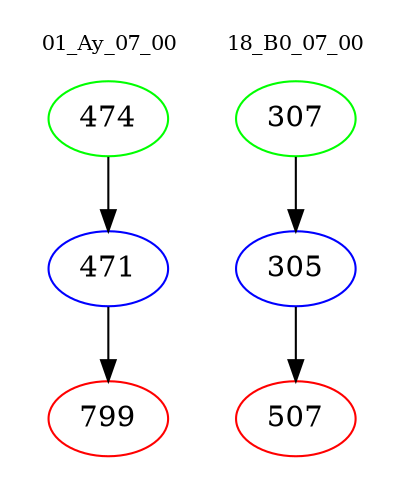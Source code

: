 digraph{
subgraph cluster_0 {
color = white
label = "01_Ay_07_00";
fontsize=10;
T0_474 [label="474", color="green"]
T0_474 -> T0_471 [color="black"]
T0_471 [label="471", color="blue"]
T0_471 -> T0_799 [color="black"]
T0_799 [label="799", color="red"]
}
subgraph cluster_1 {
color = white
label = "18_B0_07_00";
fontsize=10;
T1_307 [label="307", color="green"]
T1_307 -> T1_305 [color="black"]
T1_305 [label="305", color="blue"]
T1_305 -> T1_507 [color="black"]
T1_507 [label="507", color="red"]
}
}
